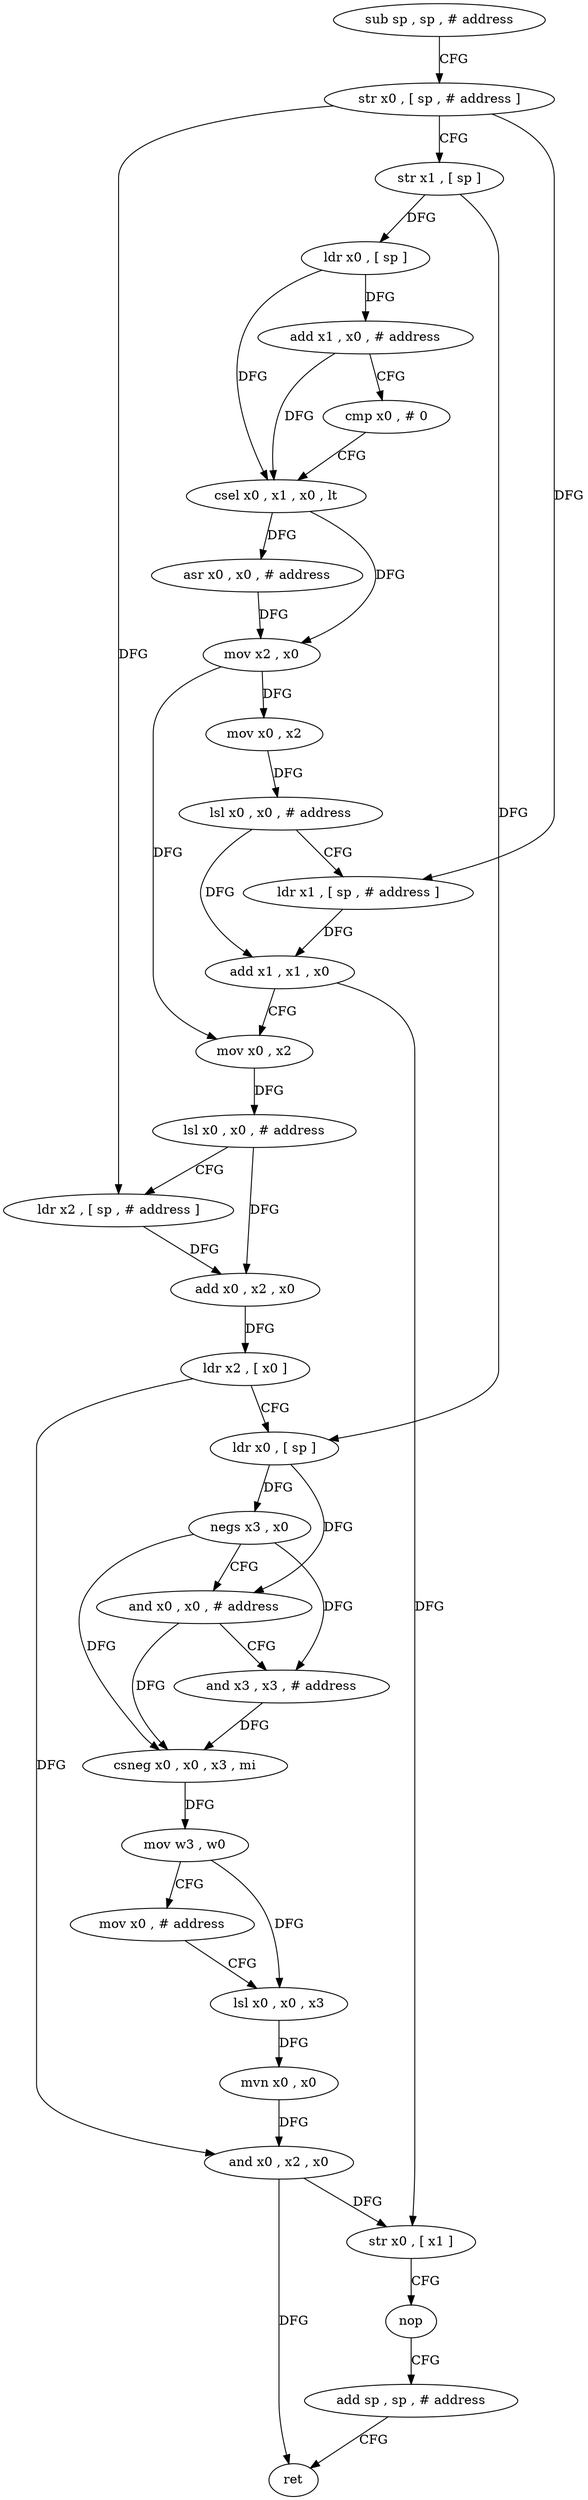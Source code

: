 digraph "func" {
"4382512" [label = "sub sp , sp , # address" ]
"4382516" [label = "str x0 , [ sp , # address ]" ]
"4382520" [label = "str x1 , [ sp ]" ]
"4382524" [label = "ldr x0 , [ sp ]" ]
"4382528" [label = "add x1 , x0 , # address" ]
"4382532" [label = "cmp x0 , # 0" ]
"4382536" [label = "csel x0 , x1 , x0 , lt" ]
"4382540" [label = "asr x0 , x0 , # address" ]
"4382544" [label = "mov x2 , x0" ]
"4382548" [label = "mov x0 , x2" ]
"4382552" [label = "lsl x0 , x0 , # address" ]
"4382556" [label = "ldr x1 , [ sp , # address ]" ]
"4382560" [label = "add x1 , x1 , x0" ]
"4382564" [label = "mov x0 , x2" ]
"4382568" [label = "lsl x0 , x0 , # address" ]
"4382572" [label = "ldr x2 , [ sp , # address ]" ]
"4382576" [label = "add x0 , x2 , x0" ]
"4382580" [label = "ldr x2 , [ x0 ]" ]
"4382584" [label = "ldr x0 , [ sp ]" ]
"4382588" [label = "negs x3 , x0" ]
"4382592" [label = "and x0 , x0 , # address" ]
"4382596" [label = "and x3 , x3 , # address" ]
"4382600" [label = "csneg x0 , x0 , x3 , mi" ]
"4382604" [label = "mov w3 , w0" ]
"4382608" [label = "mov x0 , # address" ]
"4382612" [label = "lsl x0 , x0 , x3" ]
"4382616" [label = "mvn x0 , x0" ]
"4382620" [label = "and x0 , x2 , x0" ]
"4382624" [label = "str x0 , [ x1 ]" ]
"4382628" [label = "nop" ]
"4382632" [label = "add sp , sp , # address" ]
"4382636" [label = "ret" ]
"4382512" -> "4382516" [ label = "CFG" ]
"4382516" -> "4382520" [ label = "CFG" ]
"4382516" -> "4382556" [ label = "DFG" ]
"4382516" -> "4382572" [ label = "DFG" ]
"4382520" -> "4382524" [ label = "DFG" ]
"4382520" -> "4382584" [ label = "DFG" ]
"4382524" -> "4382528" [ label = "DFG" ]
"4382524" -> "4382536" [ label = "DFG" ]
"4382528" -> "4382532" [ label = "CFG" ]
"4382528" -> "4382536" [ label = "DFG" ]
"4382532" -> "4382536" [ label = "CFG" ]
"4382536" -> "4382540" [ label = "DFG" ]
"4382536" -> "4382544" [ label = "DFG" ]
"4382540" -> "4382544" [ label = "DFG" ]
"4382544" -> "4382548" [ label = "DFG" ]
"4382544" -> "4382564" [ label = "DFG" ]
"4382548" -> "4382552" [ label = "DFG" ]
"4382552" -> "4382556" [ label = "CFG" ]
"4382552" -> "4382560" [ label = "DFG" ]
"4382556" -> "4382560" [ label = "DFG" ]
"4382560" -> "4382564" [ label = "CFG" ]
"4382560" -> "4382624" [ label = "DFG" ]
"4382564" -> "4382568" [ label = "DFG" ]
"4382568" -> "4382572" [ label = "CFG" ]
"4382568" -> "4382576" [ label = "DFG" ]
"4382572" -> "4382576" [ label = "DFG" ]
"4382576" -> "4382580" [ label = "DFG" ]
"4382580" -> "4382584" [ label = "CFG" ]
"4382580" -> "4382620" [ label = "DFG" ]
"4382584" -> "4382588" [ label = "DFG" ]
"4382584" -> "4382592" [ label = "DFG" ]
"4382588" -> "4382592" [ label = "CFG" ]
"4382588" -> "4382596" [ label = "DFG" ]
"4382588" -> "4382600" [ label = "DFG" ]
"4382592" -> "4382596" [ label = "CFG" ]
"4382592" -> "4382600" [ label = "DFG" ]
"4382596" -> "4382600" [ label = "DFG" ]
"4382600" -> "4382604" [ label = "DFG" ]
"4382604" -> "4382608" [ label = "CFG" ]
"4382604" -> "4382612" [ label = "DFG" ]
"4382608" -> "4382612" [ label = "CFG" ]
"4382612" -> "4382616" [ label = "DFG" ]
"4382616" -> "4382620" [ label = "DFG" ]
"4382620" -> "4382624" [ label = "DFG" ]
"4382620" -> "4382636" [ label = "DFG" ]
"4382624" -> "4382628" [ label = "CFG" ]
"4382628" -> "4382632" [ label = "CFG" ]
"4382632" -> "4382636" [ label = "CFG" ]
}
